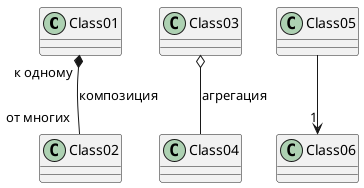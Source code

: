 @startuml

Class01 "к одному" *-- "от многих" Class02 : композиция

Class03 o-- Class04 : агрегация

Class05 --> "1" Class06

@enduml